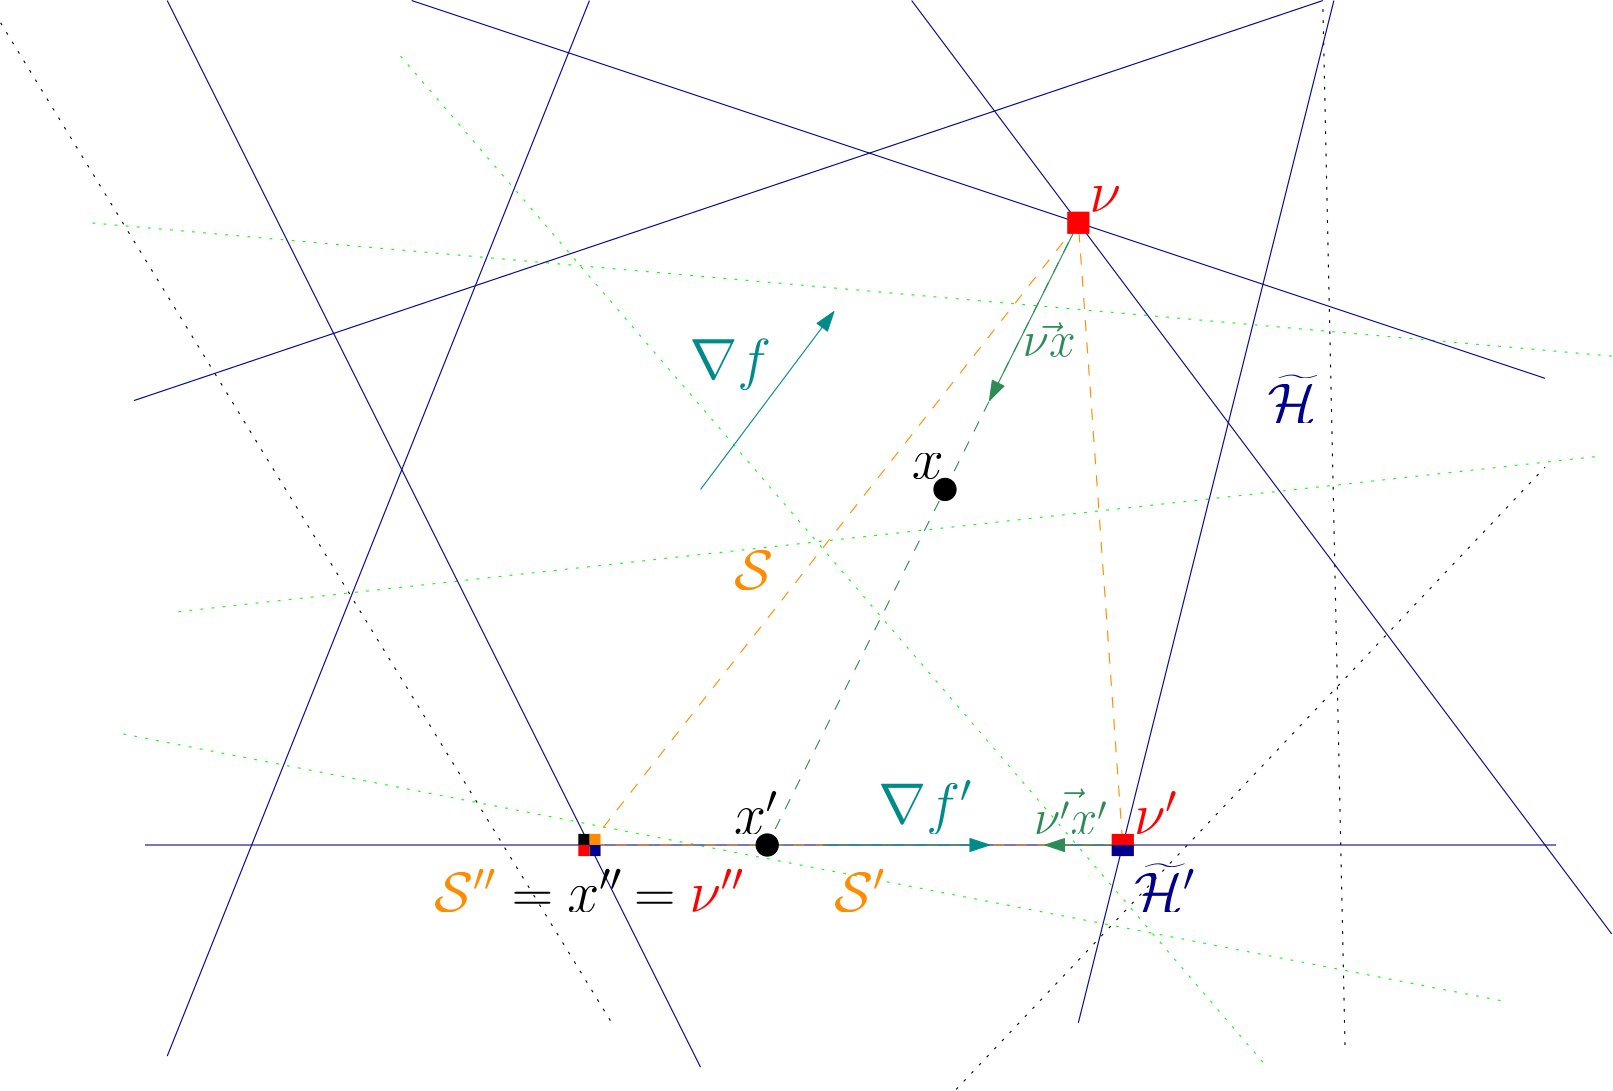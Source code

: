 <?xml version="1.0"?>
<!DOCTYPE ipe SYSTEM "ipe.dtd">
<ipe version="70005" creator="Ipe 7.1.4">
<info created="D:20150523201504" modified="D:20150523235957"/>
<ipestyle name="basic">
<symbol name="arrow/arc(spx)">
<path stroke="sym-stroke" fill="sym-stroke" pen="sym-pen">
0 0 m
-1 0.333 l
-1 -0.333 l
h
</path>
</symbol>
<symbol name="arrow/farc(spx)">
<path stroke="sym-stroke" fill="white" pen="sym-pen">
0 0 m
-1 0.333 l
-1 -0.333 l
h
</path>
</symbol>
<symbol name="mark/circle(sx)" transformations="translations">
<path fill="sym-stroke">
0.6 0 0 0.6 0 0 e
0.4 0 0 0.4 0 0 e
</path>
</symbol>
<symbol name="mark/disk(sx)" transformations="translations">
<path fill="sym-stroke">
0.6 0 0 0.6 0 0 e
</path>
</symbol>
<symbol name="mark/fdisk(sfx)" transformations="translations">
<group>
<path fill="sym-fill">
0.5 0 0 0.5 0 0 e
</path>
<path fill="sym-stroke" fillrule="eofill">
0.6 0 0 0.6 0 0 e
0.4 0 0 0.4 0 0 e
</path>
</group>
</symbol>
<symbol name="mark/box(sx)" transformations="translations">
<path fill="sym-stroke" fillrule="eofill">
-0.6 -0.6 m
0.6 -0.6 l
0.6 0.6 l
-0.6 0.6 l
h
-0.4 -0.4 m
0.4 -0.4 l
0.4 0.4 l
-0.4 0.4 l
h
</path>
</symbol>
<symbol name="mark/square(sx)" transformations="translations">
<path fill="sym-stroke">
-0.6 -0.6 m
0.6 -0.6 l
0.6 0.6 l
-0.6 0.6 l
h
</path>
</symbol>
<symbol name="mark/fsquare(sfx)" transformations="translations">
<group>
<path fill="sym-fill">
-0.5 -0.5 m
0.5 -0.5 l
0.5 0.5 l
-0.5 0.5 l
h
</path>
<path fill="sym-stroke" fillrule="eofill">
-0.6 -0.6 m
0.6 -0.6 l
0.6 0.6 l
-0.6 0.6 l
h
-0.4 -0.4 m
0.4 -0.4 l
0.4 0.4 l
-0.4 0.4 l
h
</path>
</group>
</symbol>
<symbol name="mark/cross(sx)" transformations="translations">
<group>
<path fill="sym-stroke">
-0.43 -0.57 m
0.57 0.43 l
0.43 0.57 l
-0.57 -0.43 l
h
</path>
<path fill="sym-stroke">
-0.43 0.57 m
0.57 -0.43 l
0.43 -0.57 l
-0.57 0.43 l
h
</path>
</group>
</symbol>
<symbol name="arrow/fnormal(spx)">
<path stroke="sym-stroke" fill="white" pen="sym-pen">
0 0 m
-1 0.333 l
-1 -0.333 l
h
</path>
</symbol>
<symbol name="arrow/pointed(spx)">
<path stroke="sym-stroke" fill="sym-stroke" pen="sym-pen">
0 0 m
-1 0.333 l
-0.8 0 l
-1 -0.333 l
h
</path>
</symbol>
<symbol name="arrow/fpointed(spx)">
<path stroke="sym-stroke" fill="white" pen="sym-pen">
0 0 m
-1 0.333 l
-0.8 0 l
-1 -0.333 l
h
</path>
</symbol>
<symbol name="arrow/linear(spx)">
<path stroke="sym-stroke" pen="sym-pen">
-1 0.333 m
0 0 l
-1 -0.333 l
</path>
</symbol>
<symbol name="arrow/fdouble(spx)">
<path stroke="sym-stroke" fill="white" pen="sym-pen">
0 0 m
-1 0.333 l
-1 -0.333 l
h
-1 0 m
-2 0.333 l
-2 -0.333 l
h
</path>
</symbol>
<symbol name="arrow/double(spx)">
<path stroke="sym-stroke" fill="sym-stroke" pen="sym-pen">
0 0 m
-1 0.333 l
-1 -0.333 l
h
-1 0 m
-2 0.333 l
-2 -0.333 l
h
</path>
</symbol>
<pen name="heavier" value="0.8"/>
<pen name="fat" value="1.2"/>
<pen name="ultrafat" value="2"/>
<symbolsize name="large" value="5"/>
<symbolsize name="small" value="2"/>
<symbolsize name="tiny" value="1.1"/>
<arrowsize name="large" value="10"/>
<arrowsize name="small" value="5"/>
<arrowsize name="tiny" value="3"/>
<color name="red" value="1 0 0"/>
<color name="green" value="0 1 0"/>
<color name="blue" value="0 0 1"/>
<color name="yellow" value="1 1 0"/>
<color name="orange" value="1 0.647 0"/>
<color name="gold" value="1 0.843 0"/>
<color name="purple" value="0.627 0.125 0.941"/>
<color name="gray" value="0.745"/>
<color name="brown" value="0.647 0.165 0.165"/>
<color name="navy" value="0 0 0.502"/>
<color name="pink" value="1 0.753 0.796"/>
<color name="seagreen" value="0.18 0.545 0.341"/>
<color name="turquoise" value="0.251 0.878 0.816"/>
<color name="violet" value="0.933 0.51 0.933"/>
<color name="darkblue" value="0 0 0.545"/>
<color name="darkcyan" value="0 0.545 0.545"/>
<color name="darkgray" value="0.663"/>
<color name="darkgreen" value="0 0.392 0"/>
<color name="darkmagenta" value="0.545 0 0.545"/>
<color name="darkorange" value="1 0.549 0"/>
<color name="darkred" value="0.545 0 0"/>
<color name="lightblue" value="0.678 0.847 0.902"/>
<color name="lightcyan" value="0.878 1 1"/>
<color name="lightgray" value="0.827"/>
<color name="lightgreen" value="0.565 0.933 0.565"/>
<color name="lightyellow" value="1 1 0.878"/>
<dashstyle name="dashed" value="[4] 0"/>
<dashstyle name="dotted" value="[1 3] 0"/>
<dashstyle name="dash dotted" value="[4 2 1 2] 0"/>
<dashstyle name="dash dot dotted" value="[4 2 1 2 1 2] 0"/>
<textsize name="large" value="\large"/>
<textsize name="Large" value="\Large"/>
<textsize name="LARGE" value="\LARGE"/>
<textsize name="huge" value="\huge"/>
<textsize name="Huge" value="\Huge"/>
<textsize name="small" value="\small"/>
<textsize name="footnote" value="\footnotesize"/>
<textsize name="tiny" value="\tiny"/>
<textstyle name="center" begin="\begin{center}" end="\end{center}"/>
<textstyle name="itemize" begin="\begin{itemize}" end="\end{itemize}"/>
<textstyle name="item" begin="\begin{itemize}\item{}" end="\end{itemize}"/>
<gridsize name="4 pts" value="4"/>
<gridsize name="8 pts (~3 mm)" value="8"/>
<gridsize name="16 pts (~6 mm)" value="16"/>
<gridsize name="32 pts (~12 mm)" value="32"/>
<gridsize name="10 pts (~3.5 mm)" value="10"/>
<gridsize name="20 pts (~7 mm)" value="20"/>
<gridsize name="14 pts (~5 mm)" value="14"/>
<gridsize name="28 pts (~10 mm)" value="28"/>
<gridsize name="56 pts (~20 mm)" value="56"/>
<anglesize name="90 deg" value="90"/>
<anglesize name="60 deg" value="60"/>
<anglesize name="45 deg" value="45"/>
<anglesize name="30 deg" value="30"/>
<anglesize name="22.5 deg" value="22.5"/>
<tiling name="falling" angle="-60" step="4" width="1"/>
<tiling name="rising" angle="30" step="4" width="1"/>
</ipestyle>
<page>
<layer name="alpha"/>
<view layers="alpha" active="alpha"/>
<text layer="alpha" matrix="1 0 0 1 0 -12" transformations="translations" pos="420 768" stroke="red" type="label" width="11.3" height="8.896" depth="0" valign="baseline" size="huge">$\nu$</text>
<path stroke="black" fill="black" dash="dotted">
28 824 m
248 464 l
</path>
<path stroke="black" fill="black" dash="dotted">
372 440 m
584 664 l
</path>
<path matrix="1 0 0 1.04444 0 -20.2667" stroke="black" fill="black" dash="dotted">
512 456 m
504 816 l
</path>
<path matrix="1.07874 0 0 1.09091 -4.72441 -68.3636" stroke="green" fill="black" dash="dotted">
568 708 m
60 752 l
</path>
<path stroke="green" fill="black" dash="dotted">
172 812 m
484 448 l
</path>
<path matrix="1.08475 0 0 1.07692 -7.79661 -47.0769" stroke="green" fill="black" dash="dotted">
92 612 m
564 664 l
</path>
<path stroke="green" fill="black" dash="dotted">
568 472 m
72 568 l
</path>
<path stroke="seagreen" fill="seagreen" dash="dashed">
416 752 m
304 528 l
</path>
<path matrix="1.13393 0 0 1 -10.7143 0" stroke="darkblue" fill="darkblue">
80 528 m
528 528 l
528 528 l
</path>
<path matrix="3 0 0 3 -488 -1040" stroke="darkblue" fill="darkblue">
256 496 m
192 624 l
192 624 l
</path>
<path matrix="1 0 0 0.997656 96 193.163" stroke="seagreen" fill="0" rarrow="normal/normal">
288 496 m
320 560 l
320 560 l
</path>
<path matrix="1.7 0 0 1.7 -286.4 -528" stroke="darkblue" fill="darkblue">
272 800 m
512 720 l
512 720 l
</path>
<path matrix="1.15 0 0 1.15 -62.4 -69.6" stroke="darkblue" fill="darkblue">
416 464 m
496 784 l
</path>
<path matrix="1.75 0 0 1.75 -287.999 -596" stroke="darkblue" fill="darkblue">
368 816 m
512 624 l
512 624 l
</path>
<path stroke="darkcyan" fill="violet" arrow="normal/normal">
280 656 m
328 720 l
</path>
<text matrix="1 0 0 1 108 -84" transformations="translations" pos="168 780" stroke="darkcyan" type="label" width="29.397" height="14.347" depth="4.02" valign="baseline" size="huge">$\nabla f$</text>
<path stroke="darkorange" dash="dashed">
240 528 m
416 752 l
432 528 l
240 528 l
240 528 l
</path>
<path matrix="1.1875 0 0 1.1875 -45 -156" stroke="darkblue" fill="darkblue">
112 512 m
240 832 l
</path>
<path matrix="1.02885 0 0 1.02857 -2.19231 -19.6571" stroke="darkblue" fill="darkblue">
76 688 m
492 828 l
</path>
<path matrix="1.25 0 0 0 -26 528" stroke="darkcyan" fill="violet" arrow="normal/normal">
280 656 m
328 720 l
</path>
<path matrix="0.91875 0 0 -0.00231873 139.4 529.15" stroke="seagreen" fill="0" rarrow="normal/normal">
288 496 m
320 560 l
320 560 l
</path>
<path matrix="1 0 0 1 -64 128" stroke="black" fill="black">
4 0 0 4 432 528 e
</path>
<text matrix="1 0 0 1 16 -236" transformations="translations" pos="420 768" stroke="red" type="label" width="15.743" height="15.468" depth="0" valign="baseline" size="huge">$\nu&apos;$</text>
<path stroke="black" fill="black">
4 0 0 4 304 528 e
</path>
<path fill="red">
412 756 m
412 748 l
420 748 l
420 756 l
h
</path>
<path fill="red">
428 532 m
428 528 l
436 528 l
436 532 l
h
</path>
<path fill="darkblue">
436 524 m
436 528 l
428 528 l
428 524 l
h
</path>
<path fill="darkblue">
240 528 m
240 524 l
244 524 l
244 528 l
h
</path>
<path fill="darkorange">
240 532 m
240 528 l
244 528 l
244 532 l
h
</path>
<path fill="black">
236 532 m
236 528 l
240 528 l
240 532 l
h
</path>
<path fill="red">
236 528 m
236 524 l
240 524 l
240 528 l
h
</path>
<text matrix="1 0 0 1 -4 -12" transformations="translations" pos="400 716" stroke="seagreen" type="label" width="18.994" height="12.271" depth="0" valign="baseline" size="LARGE">$\vec{\nu x}$</text>
<text matrix="1 0 0 1 0 -184" transformations="translations" pos="400 716" stroke="seagreen" type="label" width="26.565" height="16.474" depth="0" valign="baseline" size="LARGE">$\vec{\nu&apos; x&apos;}$</text>
<text matrix="1 0 0 1 108 -52" transformations="translations" pos="168 556" stroke="red" type="label" width="19.688" height="15.468" depth="0" valign="baseline" size="huge">$\nu&apos;&apos;$</text>
<text matrix="1 0 0 1 -124 -164" transformations="translations" pos="356 668" stroke="black" type="label" width="19.886" height="15.468" depth="0" valign="baseline" size="huge">$x&apos;&apos;$</text>
<text matrix="1 0 0 1 100 -92" transformations="translations" pos="156 596" stroke="black" type="label" width="14.874" height="7.347" depth="0" valign="baseline" size="huge">$=$</text>
<text matrix="1 0 0 1 56 -92" transformations="translations" pos="156 596" stroke="black" type="label" width="14.874" height="7.347" depth="0" valign="baseline" size="huge">$=$</text>
<text matrix="1 0 0 1 -92 -104" transformations="translations" pos="276 608" stroke="darkorange" type="label" width="22.45" height="15.468" depth="0" valign="baseline" size="huge">$\mathcal{S}&apos;&apos;$</text>
<text matrix="1 0 0 1 268 24" transformations="translations" pos="168 480" stroke="darkblue" type="label" width="22.093" height="17.302" depth="0" valign="baseline" size="huge">$\widetilde{\mathcal{H}}&apos;$</text>
<text matrix="1 0 0 1 176 -244" transformations="translations" pos="168 780" stroke="darkcyan" type="label" width="33.841" height="15.466" depth="4.02" valign="baseline" size="huge">$\nabla f&apos;$</text>
<text matrix="1 0 0 1 52 -104" transformations="translations" pos="276 608" stroke="darkorange" type="label" width="18.505" height="15.468" depth="0" valign="baseline" size="huge">$\mathcal{S}&apos;$</text>
<text matrix="1 0 0 1 16 12" transformations="translations" pos="276 608" stroke="darkorange" type="label" width="14.062" height="14.119" depth="0" valign="baseline" size="huge">$\mathcal{S}$</text>
<text matrix="1 0 0 1 316 200" transformations="translations" pos="168 480" stroke="darkblue" type="label" width="17.649" height="17.302" depth="0" valign="baseline" size="huge">$\widetilde{\mathcal{H}}$</text>
<text matrix="1 0 0 1 0 -8" transformations="translations" pos="356 668" stroke="black" type="label" width="11.497" height="8.896" depth="0" valign="baseline" size="huge">$x$</text>
<text matrix="1 0 0 1 -64 -136" transformations="translations" pos="356 668" stroke="black" type="label" width="15.94" height="15.468" depth="0" valign="baseline" size="huge">$x&apos;$</text>
</page>
</ipe>
